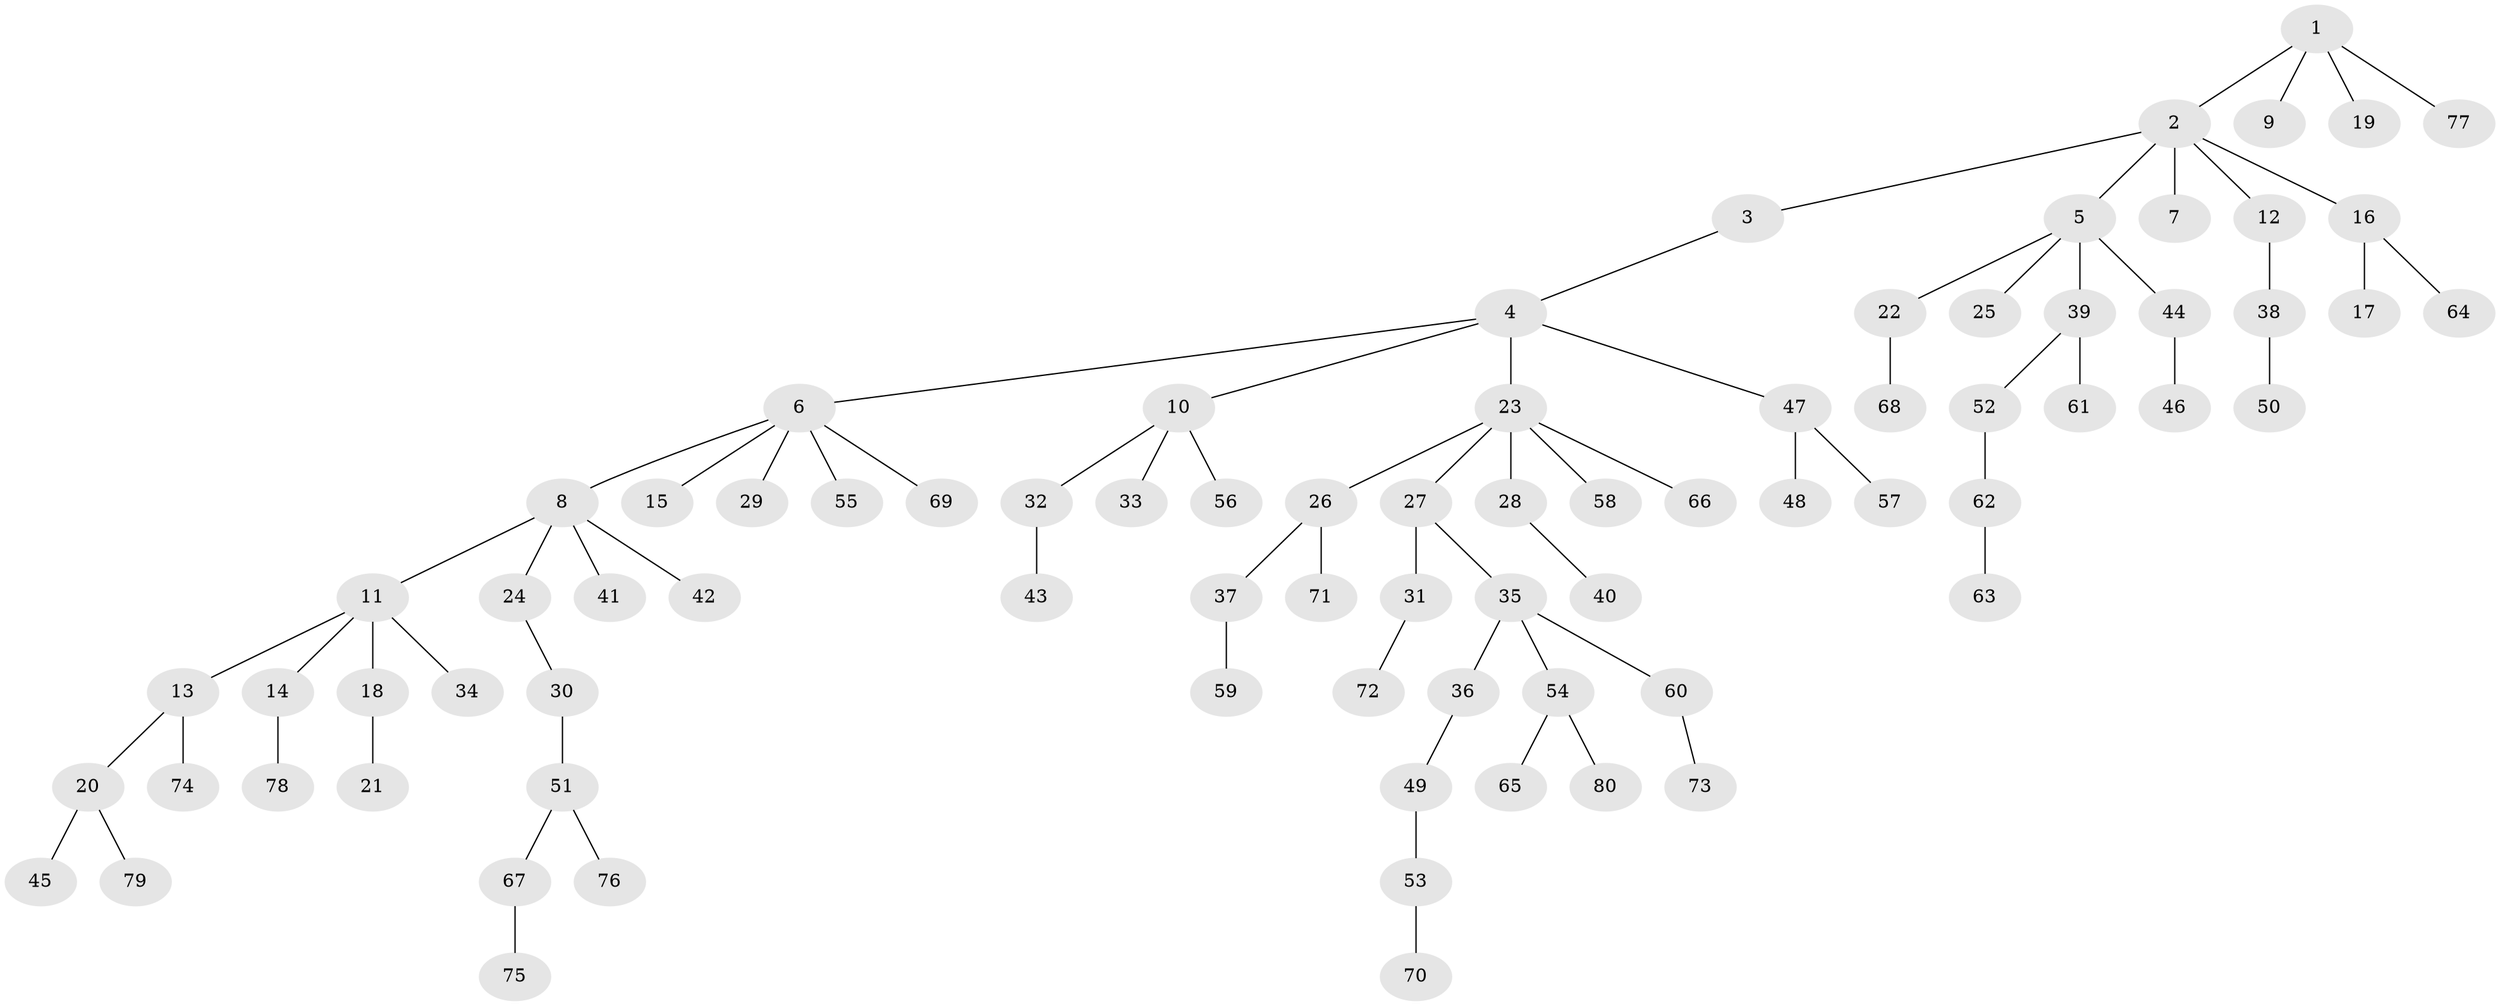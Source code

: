 // coarse degree distribution, {3: 0.07692307692307693, 6: 0.038461538461538464, 5: 0.057692307692307696, 4: 0.057692307692307696, 1: 0.5576923076923077, 2: 0.21153846153846154}
// Generated by graph-tools (version 1.1) at 2025/42/03/06/25 10:42:03]
// undirected, 80 vertices, 79 edges
graph export_dot {
graph [start="1"]
  node [color=gray90,style=filled];
  1;
  2;
  3;
  4;
  5;
  6;
  7;
  8;
  9;
  10;
  11;
  12;
  13;
  14;
  15;
  16;
  17;
  18;
  19;
  20;
  21;
  22;
  23;
  24;
  25;
  26;
  27;
  28;
  29;
  30;
  31;
  32;
  33;
  34;
  35;
  36;
  37;
  38;
  39;
  40;
  41;
  42;
  43;
  44;
  45;
  46;
  47;
  48;
  49;
  50;
  51;
  52;
  53;
  54;
  55;
  56;
  57;
  58;
  59;
  60;
  61;
  62;
  63;
  64;
  65;
  66;
  67;
  68;
  69;
  70;
  71;
  72;
  73;
  74;
  75;
  76;
  77;
  78;
  79;
  80;
  1 -- 2;
  1 -- 9;
  1 -- 19;
  1 -- 77;
  2 -- 3;
  2 -- 5;
  2 -- 7;
  2 -- 12;
  2 -- 16;
  3 -- 4;
  4 -- 6;
  4 -- 10;
  4 -- 23;
  4 -- 47;
  5 -- 22;
  5 -- 25;
  5 -- 39;
  5 -- 44;
  6 -- 8;
  6 -- 15;
  6 -- 29;
  6 -- 55;
  6 -- 69;
  8 -- 11;
  8 -- 24;
  8 -- 41;
  8 -- 42;
  10 -- 32;
  10 -- 33;
  10 -- 56;
  11 -- 13;
  11 -- 14;
  11 -- 18;
  11 -- 34;
  12 -- 38;
  13 -- 20;
  13 -- 74;
  14 -- 78;
  16 -- 17;
  16 -- 64;
  18 -- 21;
  20 -- 45;
  20 -- 79;
  22 -- 68;
  23 -- 26;
  23 -- 27;
  23 -- 28;
  23 -- 58;
  23 -- 66;
  24 -- 30;
  26 -- 37;
  26 -- 71;
  27 -- 31;
  27 -- 35;
  28 -- 40;
  30 -- 51;
  31 -- 72;
  32 -- 43;
  35 -- 36;
  35 -- 54;
  35 -- 60;
  36 -- 49;
  37 -- 59;
  38 -- 50;
  39 -- 52;
  39 -- 61;
  44 -- 46;
  47 -- 48;
  47 -- 57;
  49 -- 53;
  51 -- 67;
  51 -- 76;
  52 -- 62;
  53 -- 70;
  54 -- 65;
  54 -- 80;
  60 -- 73;
  62 -- 63;
  67 -- 75;
}
